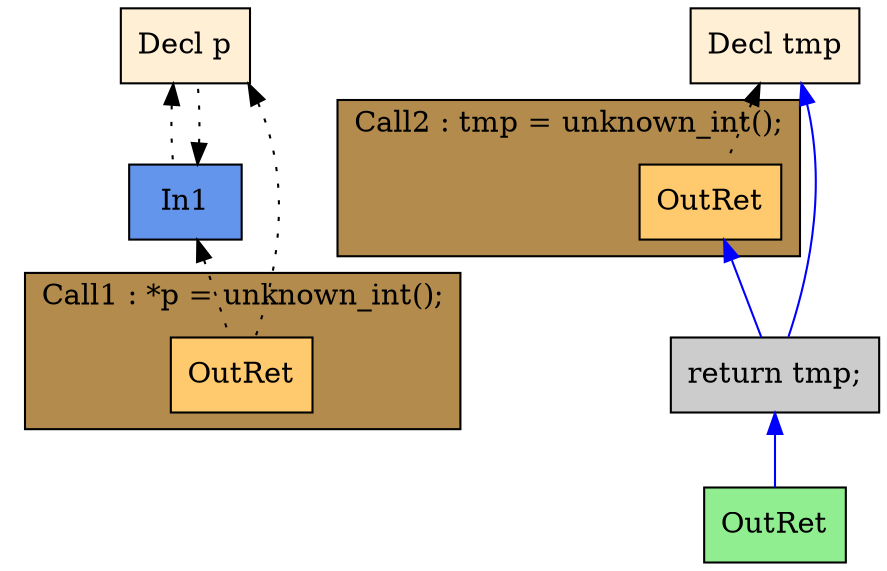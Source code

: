 digraph G {
  rankdir=TB;
  node [style=filled];
  13 [shape=box, fillcolor="#FFEFD5", label="Decl p"];
  14 [shape=box, fillcolor="#6495ED", label="In1"];
  15 [shape=box, fillcolor="#FFEFD5", label="Decl tmp"];
  17 [shape=box, fillcolor="#FFCA6E", label="OutRet"];
  19 [shape=box, fillcolor="#FFCA6E", label="OutRet"];
  20 [shape=box, fillcolor="#CCCCCC", label="return tmp;"];
  21 [shape=box, fillcolor="#90EE90", label="OutRet"];
  
  subgraph cluster_Call2 { style=filled;
    fillcolor="#B38B4D";
    label="Call2 : tmp = unknown_int();";
    19; };
  subgraph cluster_Call1 { style=filled;
    fillcolor="#B38B4D";
    label="Call1 : *p = unknown_int();";
    17; };
  
  edge [dir=back];
  14 -> 13 [style=dotted, color="#000000"];
  13 -> 14 [style=dotted, color="#000000"];
  13 -> 17 [style=dotted, color="#000000"];
  14 -> 17 [style=dotted, color="#000000"];
  15 -> 19 [style=dotted, color="#000000"];
  15 -> 20 [color="#0000FF"];
  19 -> 20 [color="#0000FF"];
  20 -> 21 [color="#0000FF"];
  
  }